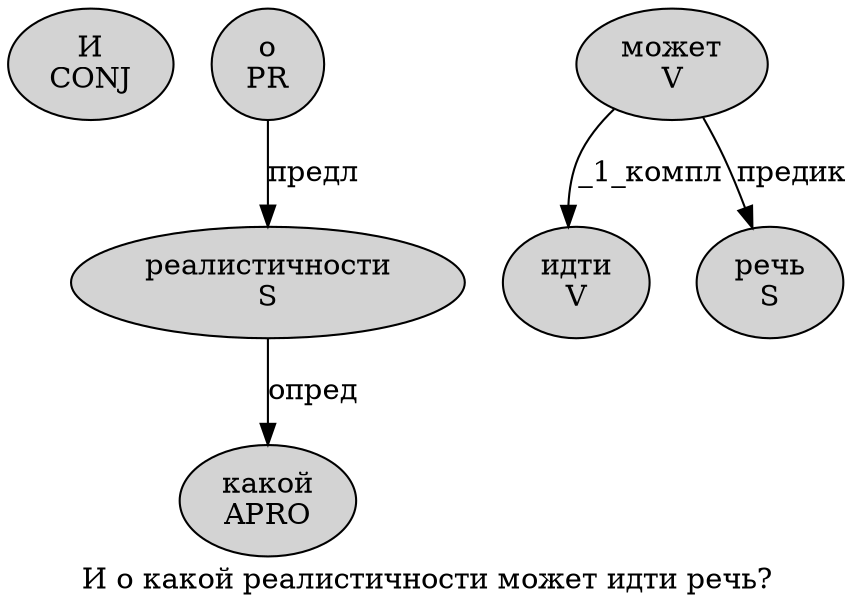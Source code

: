 digraph SENTENCE_1631 {
	graph [label="И о какой реалистичности может идти речь?"]
	node [style=filled]
		0 [label="И
CONJ" color="" fillcolor=lightgray penwidth=1 shape=ellipse]
		1 [label="о
PR" color="" fillcolor=lightgray penwidth=1 shape=ellipse]
		2 [label="какой
APRO" color="" fillcolor=lightgray penwidth=1 shape=ellipse]
		3 [label="реалистичности
S" color="" fillcolor=lightgray penwidth=1 shape=ellipse]
		4 [label="может
V" color="" fillcolor=lightgray penwidth=1 shape=ellipse]
		5 [label="идти
V" color="" fillcolor=lightgray penwidth=1 shape=ellipse]
		6 [label="речь
S" color="" fillcolor=lightgray penwidth=1 shape=ellipse]
			1 -> 3 [label="предл"]
			3 -> 2 [label="опред"]
			4 -> 5 [label="_1_компл"]
			4 -> 6 [label="предик"]
}